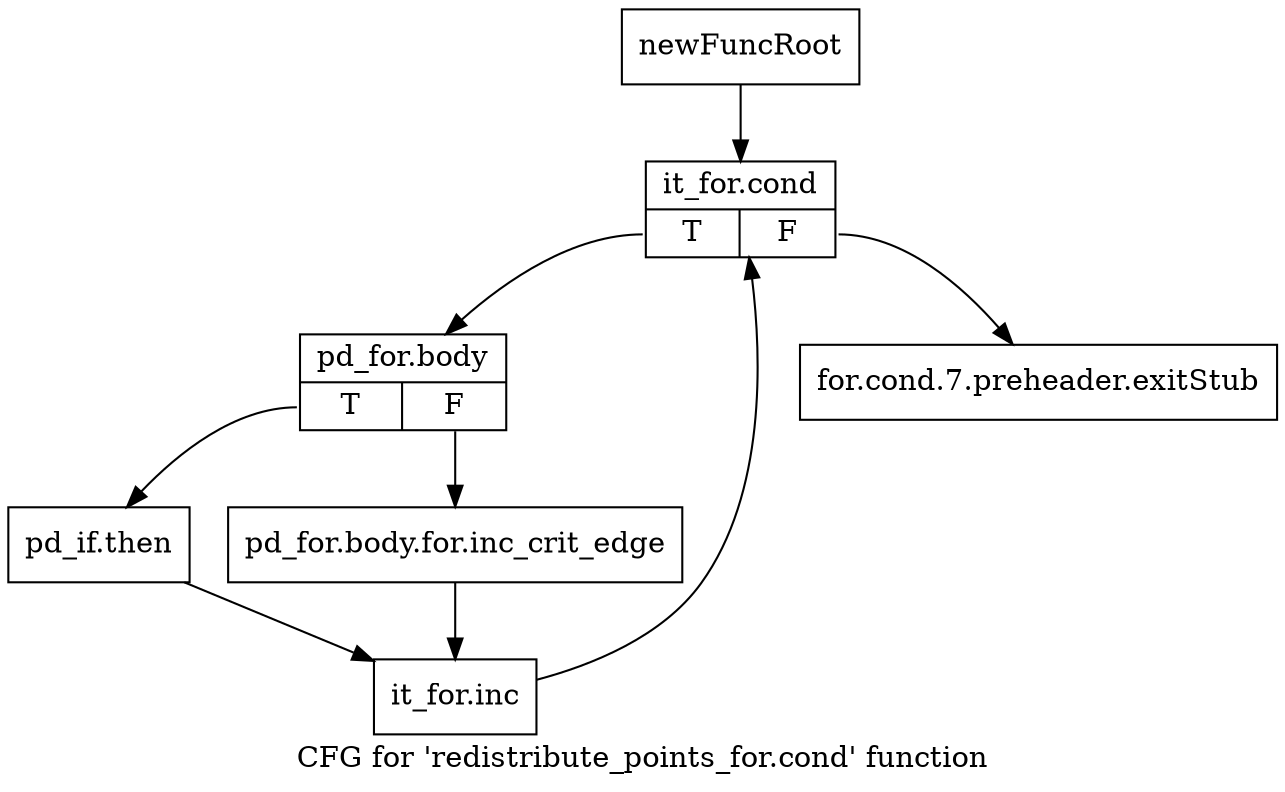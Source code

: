 digraph "CFG for 'redistribute_points_for.cond' function" {
	label="CFG for 'redistribute_points_for.cond' function";

	Node0x45f1700 [shape=record,label="{newFuncRoot}"];
	Node0x45f1700 -> Node0x45f4770;
	Node0x45f4720 [shape=record,label="{for.cond.7.preheader.exitStub}"];
	Node0x45f4770 [shape=record,label="{it_for.cond|{<s0>T|<s1>F}}"];
	Node0x45f4770:s0 -> Node0x45f47c0;
	Node0x45f4770:s1 -> Node0x45f4720;
	Node0x45f47c0 [shape=record,label="{pd_for.body|{<s0>T|<s1>F}}"];
	Node0x45f47c0:s0 -> Node0x45f4860;
	Node0x45f47c0:s1 -> Node0x45f4810;
	Node0x45f4810 [shape=record,label="{pd_for.body.for.inc_crit_edge}"];
	Node0x45f4810 -> Node0x45f5160;
	Node0x45f4860 [shape=record,label="{pd_if.then}"];
	Node0x45f4860 -> Node0x45f5160;
	Node0x45f5160 [shape=record,label="{it_for.inc}"];
	Node0x45f5160 -> Node0x45f4770;
}
